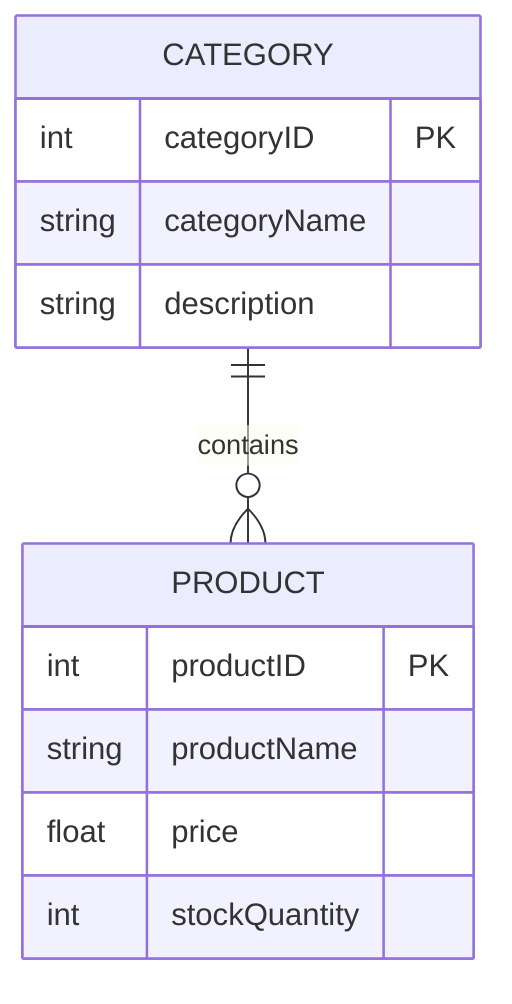 erDiagram
    CATEGORY ||--o{ PRODUCT : contains
    CATEGORY {
        int categoryID PK
        string categoryName
        string description
    }
    PRODUCT {
        int productID PK
        string productName
        float price
        int stockQuantity
    }
